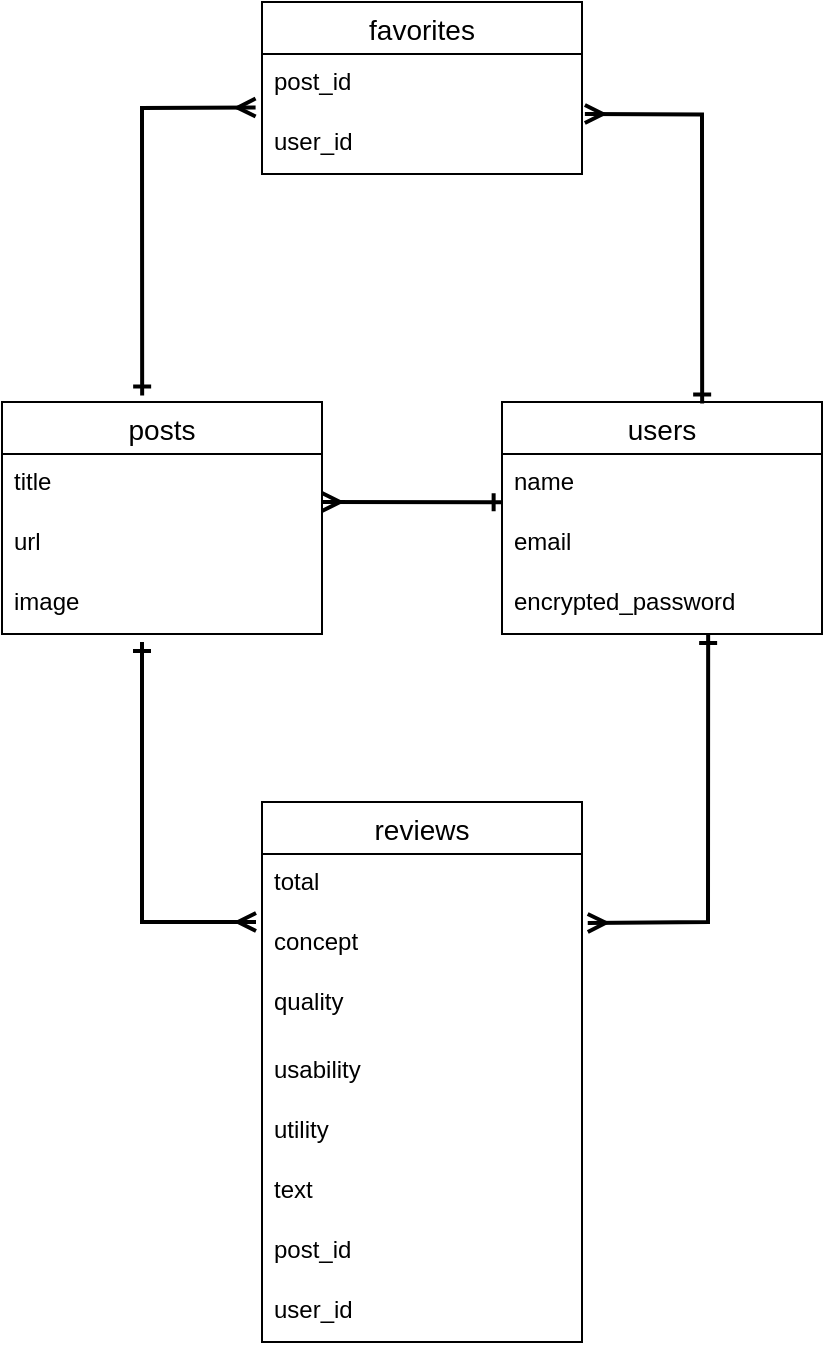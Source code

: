 <mxfile>
    <diagram id="NzNJr5eJ0N_GMcaNAV5l" name="ページ1">
        <mxGraphModel dx="519" dy="522" grid="1" gridSize="10" guides="1" tooltips="1" connect="1" arrows="1" fold="1" page="1" pageScale="1" pageWidth="827" pageHeight="1169" math="0" shadow="0">
            <root>
                <mxCell id="0"/>
                <mxCell id="1" parent="0"/>
                <mxCell id="2" value="posts" style="swimlane;fontStyle=0;childLayout=stackLayout;horizontal=1;startSize=26;horizontalStack=0;resizeParent=1;resizeParentMax=0;resizeLast=0;collapsible=1;marginBottom=0;align=center;fontSize=14;" parent="1" vertex="1">
                    <mxGeometry x="110" y="240" width="160" height="116" as="geometry"/>
                </mxCell>
                <mxCell id="3" value="title" style="text;strokeColor=none;fillColor=none;spacingLeft=4;spacingRight=4;overflow=hidden;rotatable=0;points=[[0,0.5],[1,0.5]];portConstraint=eastwest;fontSize=12;" parent="2" vertex="1">
                    <mxGeometry y="26" width="160" height="30" as="geometry"/>
                </mxCell>
                <mxCell id="27" value="" style="endArrow=ERone;html=1;rounded=0;entryX=0.002;entryY=0.804;entryDx=0;entryDy=0;entryPerimeter=0;endFill=0;startArrow=ERmany;startFill=0;strokeWidth=2;" parent="2" target="7" edge="1">
                    <mxGeometry relative="1" as="geometry">
                        <mxPoint x="160" y="50" as="sourcePoint"/>
                        <mxPoint x="300" y="50" as="targetPoint"/>
                    </mxGeometry>
                </mxCell>
                <mxCell id="32" value="url" style="text;strokeColor=none;fillColor=none;spacingLeft=4;spacingRight=4;overflow=hidden;rotatable=0;points=[[0,0.5],[1,0.5]];portConstraint=eastwest;fontSize=12;" parent="2" vertex="1">
                    <mxGeometry y="56" width="160" height="30" as="geometry"/>
                </mxCell>
                <mxCell id="4" value="image" style="text;strokeColor=none;fillColor=none;spacingLeft=4;spacingRight=4;overflow=hidden;rotatable=0;points=[[0,0.5],[1,0.5]];portConstraint=eastwest;fontSize=12;" parent="2" vertex="1">
                    <mxGeometry y="86" width="160" height="30" as="geometry"/>
                </mxCell>
                <mxCell id="6" value="users" style="swimlane;fontStyle=0;childLayout=stackLayout;horizontal=1;startSize=26;horizontalStack=0;resizeParent=1;resizeParentMax=0;resizeLast=0;collapsible=1;marginBottom=0;align=center;fontSize=14;" parent="1" vertex="1">
                    <mxGeometry x="360" y="240" width="160" height="116" as="geometry"/>
                </mxCell>
                <mxCell id="7" value="name" style="text;strokeColor=none;fillColor=none;spacingLeft=4;spacingRight=4;overflow=hidden;rotatable=0;points=[[0,0.5],[1,0.5]];portConstraint=eastwest;fontSize=12;" parent="6" vertex="1">
                    <mxGeometry y="26" width="160" height="30" as="geometry"/>
                </mxCell>
                <mxCell id="8" value="email" style="text;strokeColor=none;fillColor=none;spacingLeft=4;spacingRight=4;overflow=hidden;rotatable=0;points=[[0,0.5],[1,0.5]];portConstraint=eastwest;fontSize=12;" parent="6" vertex="1">
                    <mxGeometry y="56" width="160" height="30" as="geometry"/>
                </mxCell>
                <mxCell id="9" value="encrypted_password" style="text;strokeColor=none;fillColor=none;spacingLeft=4;spacingRight=4;overflow=hidden;rotatable=0;points=[[0,0.5],[1,0.5]];portConstraint=eastwest;fontSize=12;" parent="6" vertex="1">
                    <mxGeometry y="86" width="160" height="30" as="geometry"/>
                </mxCell>
                <mxCell id="10" value="reviews" style="swimlane;fontStyle=0;childLayout=stackLayout;horizontal=1;startSize=26;horizontalStack=0;resizeParent=1;resizeParentMax=0;resizeLast=0;collapsible=1;marginBottom=0;align=center;fontSize=14;" parent="1" vertex="1">
                    <mxGeometry x="240" y="440" width="160" height="270" as="geometry"/>
                </mxCell>
                <mxCell id="11" value="total" style="text;strokeColor=none;fillColor=none;spacingLeft=4;spacingRight=4;overflow=hidden;rotatable=0;points=[[0,0.5],[1,0.5]];portConstraint=eastwest;fontSize=12;" parent="10" vertex="1">
                    <mxGeometry y="26" width="160" height="30" as="geometry"/>
                </mxCell>
                <mxCell id="12" value="concept" style="text;strokeColor=none;fillColor=none;spacingLeft=4;spacingRight=4;overflow=hidden;rotatable=0;points=[[0,0.5],[1,0.5]];portConstraint=eastwest;fontSize=12;" parent="10" vertex="1">
                    <mxGeometry y="56" width="160" height="30" as="geometry"/>
                </mxCell>
                <mxCell id="13" value="quality" style="text;strokeColor=none;fillColor=none;spacingLeft=4;spacingRight=4;overflow=hidden;rotatable=0;points=[[0,0.5],[1,0.5]];portConstraint=eastwest;fontSize=12;" parent="10" vertex="1">
                    <mxGeometry y="86" width="160" height="34" as="geometry"/>
                </mxCell>
                <mxCell id="16" value="usability" style="text;strokeColor=none;fillColor=none;spacingLeft=4;spacingRight=4;overflow=hidden;rotatable=0;points=[[0,0.5],[1,0.5]];portConstraint=eastwest;fontSize=12;" parent="10" vertex="1">
                    <mxGeometry y="120" width="160" height="30" as="geometry"/>
                </mxCell>
                <mxCell id="18" value="utility" style="text;strokeColor=none;fillColor=none;spacingLeft=4;spacingRight=4;overflow=hidden;rotatable=0;points=[[0,0.5],[1,0.5]];portConstraint=eastwest;fontSize=12;" parent="10" vertex="1">
                    <mxGeometry y="150" width="160" height="30" as="geometry"/>
                </mxCell>
                <mxCell id="17" value="text" style="text;strokeColor=none;fillColor=none;spacingLeft=4;spacingRight=4;overflow=hidden;rotatable=0;points=[[0,0.5],[1,0.5]];portConstraint=eastwest;fontSize=12;" parent="10" vertex="1">
                    <mxGeometry y="180" width="160" height="30" as="geometry"/>
                </mxCell>
                <mxCell id="19" value="post_id" style="text;strokeColor=none;fillColor=none;spacingLeft=4;spacingRight=4;overflow=hidden;rotatable=0;points=[[0,0.5],[1,0.5]];portConstraint=eastwest;fontSize=12;" parent="10" vertex="1">
                    <mxGeometry y="210" width="160" height="30" as="geometry"/>
                </mxCell>
                <mxCell id="20" value="user_id" style="text;strokeColor=none;fillColor=none;spacingLeft=4;spacingRight=4;overflow=hidden;rotatable=0;points=[[0,0.5],[1,0.5]];portConstraint=eastwest;fontSize=12;" parent="10" vertex="1">
                    <mxGeometry y="240" width="160" height="30" as="geometry"/>
                </mxCell>
                <mxCell id="21" value="favorites" style="swimlane;fontStyle=0;childLayout=stackLayout;horizontal=1;startSize=26;horizontalStack=0;resizeParent=1;resizeParentMax=0;resizeLast=0;collapsible=1;marginBottom=0;align=center;fontSize=14;" parent="1" vertex="1">
                    <mxGeometry x="240" y="40" width="160" height="86" as="geometry"/>
                </mxCell>
                <mxCell id="22" value="post_id" style="text;strokeColor=none;fillColor=none;spacingLeft=4;spacingRight=4;overflow=hidden;rotatable=0;points=[[0,0.5],[1,0.5]];portConstraint=eastwest;fontSize=12;" parent="21" vertex="1">
                    <mxGeometry y="26" width="160" height="30" as="geometry"/>
                </mxCell>
                <mxCell id="23" value="user_id" style="text;strokeColor=none;fillColor=none;spacingLeft=4;spacingRight=4;overflow=hidden;rotatable=0;points=[[0,0.5],[1,0.5]];portConstraint=eastwest;fontSize=12;" parent="21" vertex="1">
                    <mxGeometry y="56" width="160" height="30" as="geometry"/>
                </mxCell>
                <mxCell id="28" value="" style="endArrow=ERone;html=1;rounded=0;entryX=0.438;entryY=-0.028;entryDx=0;entryDy=0;entryPerimeter=0;endFill=0;startArrow=ERmany;startFill=0;exitX=-0.02;exitY=0.893;exitDx=0;exitDy=0;exitPerimeter=0;strokeWidth=2;" parent="1" source="22" target="2" edge="1">
                    <mxGeometry relative="1" as="geometry">
                        <mxPoint x="180" y="90" as="sourcePoint"/>
                        <mxPoint x="270.0" y="200.12" as="targetPoint"/>
                        <Array as="points">
                            <mxPoint x="180" y="93"/>
                        </Array>
                    </mxGeometry>
                </mxCell>
                <mxCell id="29" value="" style="endArrow=ERone;html=1;rounded=0;entryX=0.438;entryY=-0.028;entryDx=0;entryDy=0;entryPerimeter=0;endFill=0;startArrow=ERmany;startFill=0;exitX=1.009;exitY=0;exitDx=0;exitDy=0;exitPerimeter=0;strokeWidth=2;" parent="1" source="23" edge="1">
                    <mxGeometry relative="1" as="geometry">
                        <mxPoint x="516.8" y="96.0" as="sourcePoint"/>
                        <mxPoint x="460.08" y="240.802" as="targetPoint"/>
                        <Array as="points">
                            <mxPoint x="460" y="96.21"/>
                        </Array>
                    </mxGeometry>
                </mxCell>
                <mxCell id="30" value="" style="endArrow=ERone;html=1;rounded=0;endFill=0;startArrow=ERmany;startFill=0;strokeWidth=2;" parent="1" edge="1">
                    <mxGeometry relative="1" as="geometry">
                        <mxPoint x="237" y="500" as="sourcePoint"/>
                        <mxPoint x="180" y="360" as="targetPoint"/>
                        <Array as="points">
                            <mxPoint x="180" y="500"/>
                        </Array>
                    </mxGeometry>
                </mxCell>
                <mxCell id="31" value="" style="endArrow=ERone;html=1;rounded=0;entryX=0.438;entryY=-0.028;entryDx=0;entryDy=0;entryPerimeter=0;endFill=0;startArrow=ERmany;startFill=0;exitX=1.018;exitY=0.149;exitDx=0;exitDy=0;exitPerimeter=0;strokeWidth=2;" parent="1" source="12" edge="1">
                    <mxGeometry relative="1" as="geometry">
                        <mxPoint x="520" y="527.41" as="sourcePoint"/>
                        <mxPoint x="463.08" y="356.002" as="targetPoint"/>
                        <Array as="points">
                            <mxPoint x="463" y="500"/>
                        </Array>
                    </mxGeometry>
                </mxCell>
            </root>
        </mxGraphModel>
    </diagram>
</mxfile>